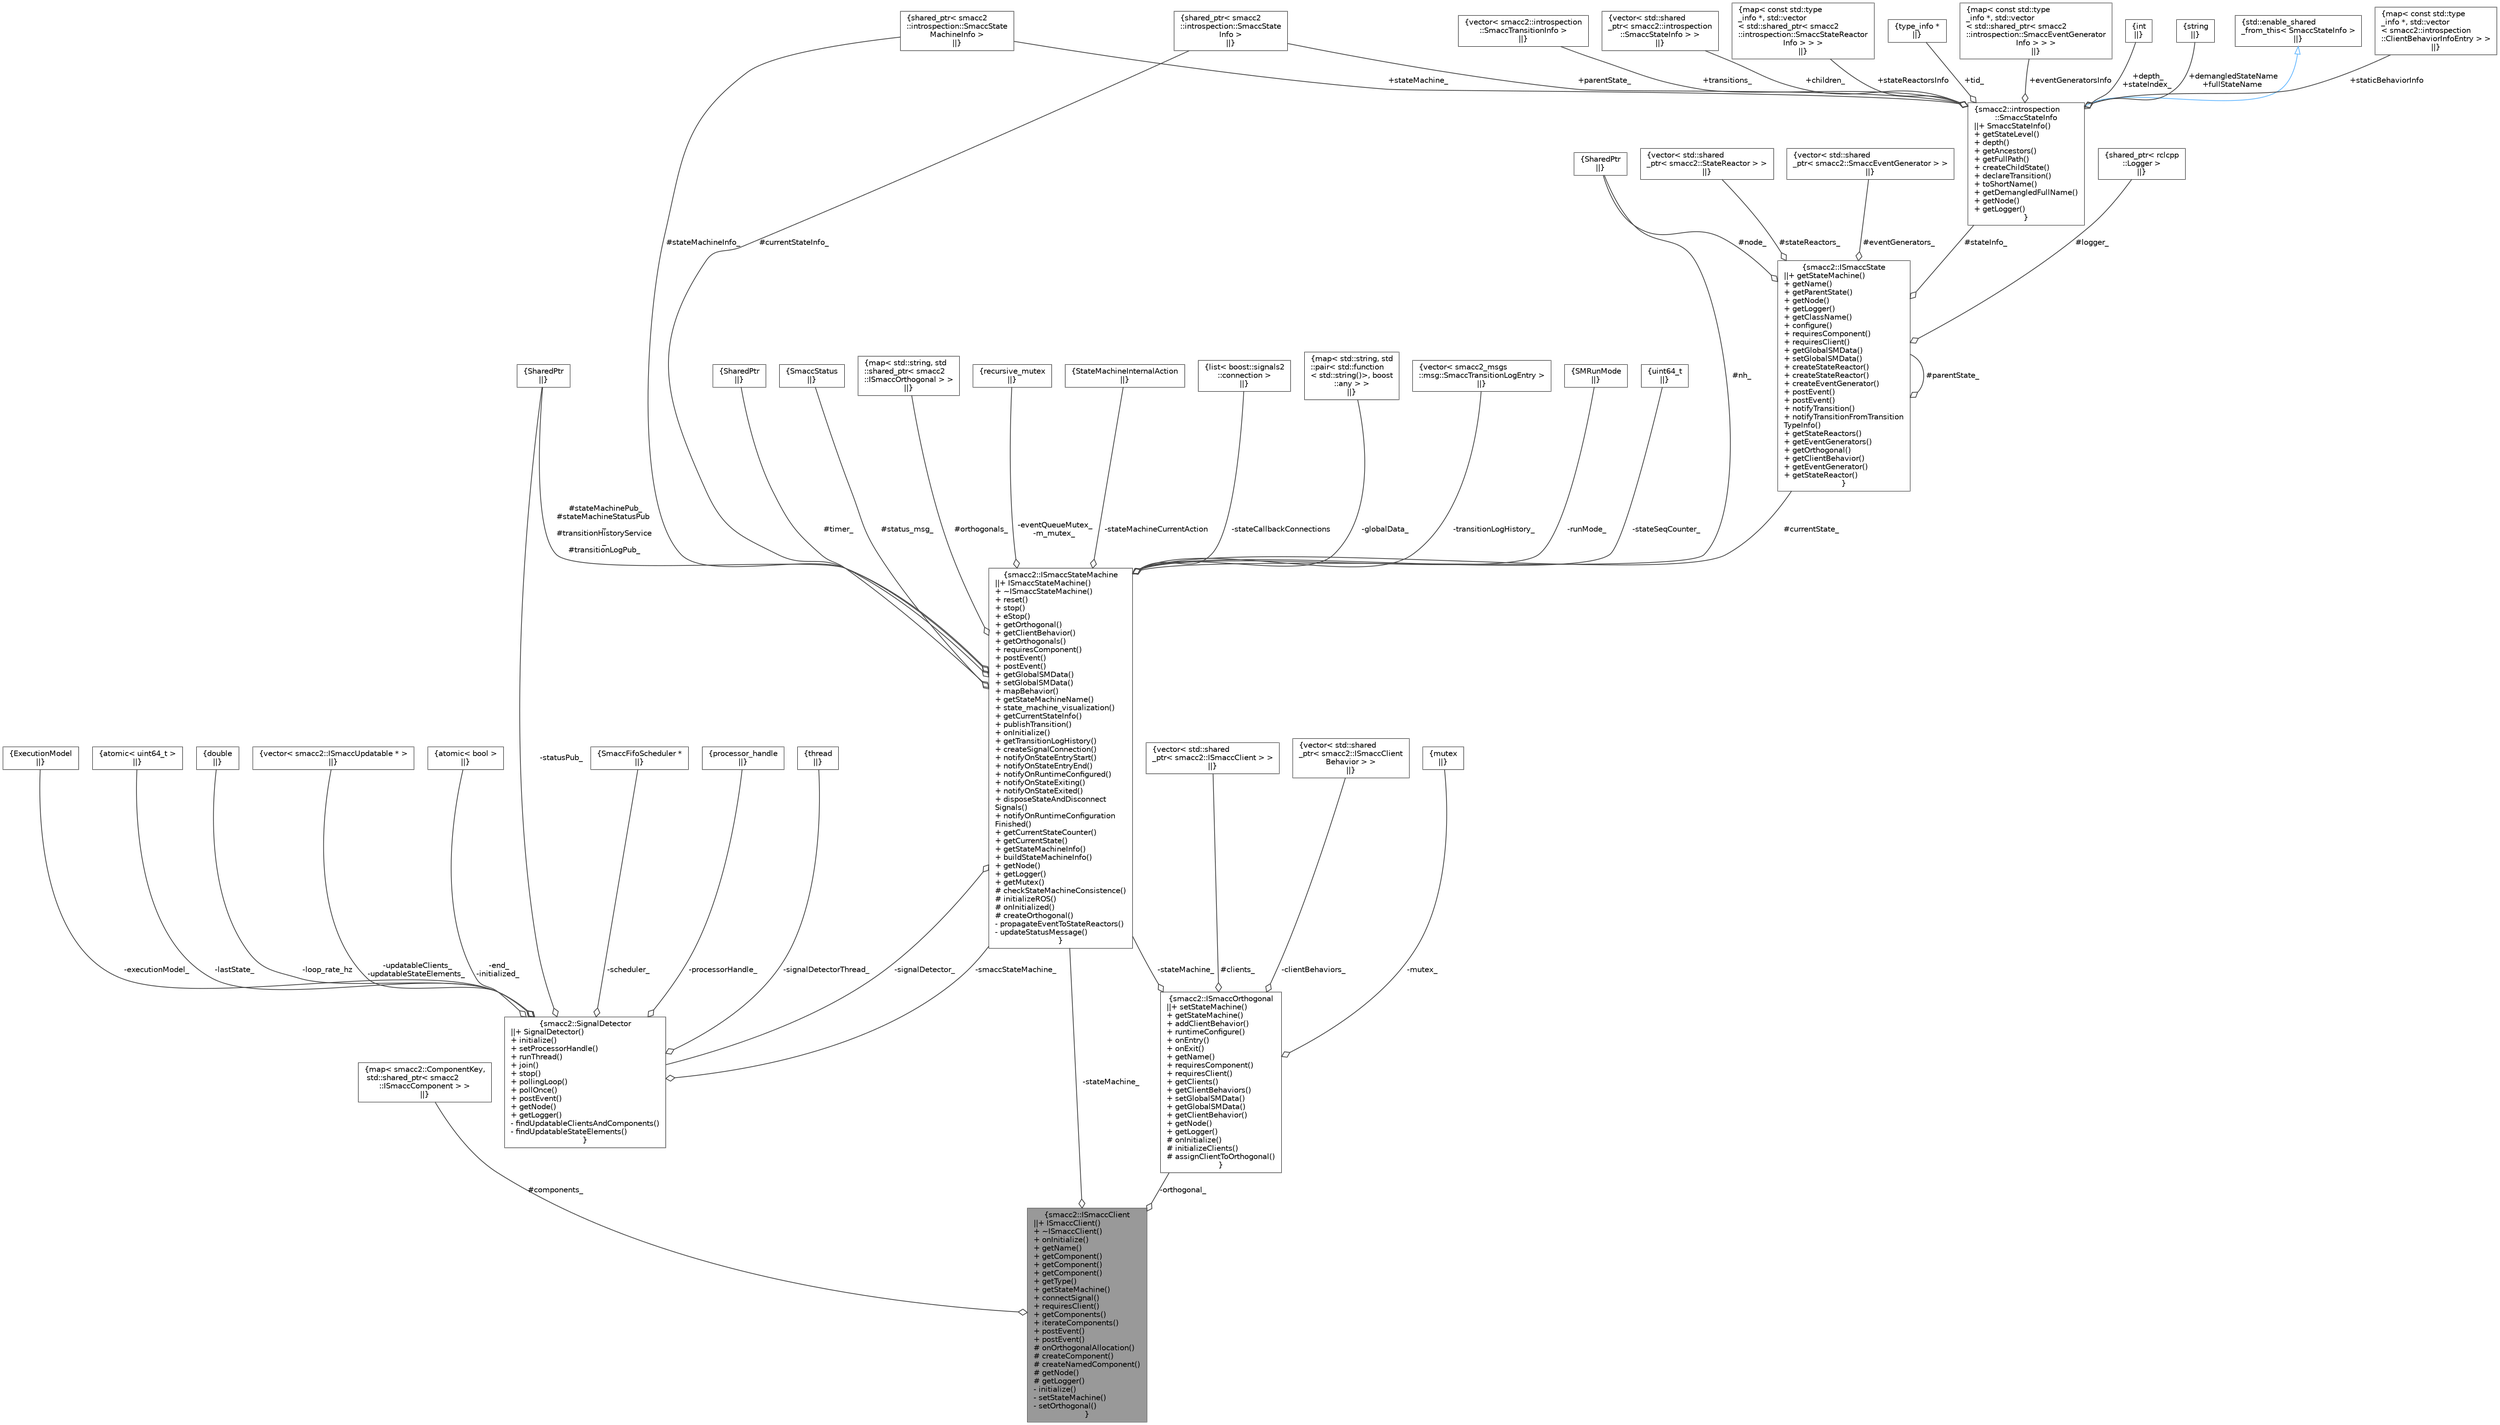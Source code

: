 digraph "smacc2::ISmaccClient"
{
 // LATEX_PDF_SIZE
  bgcolor="transparent";
  edge [fontname=Helvetica,fontsize=10,labelfontname=Helvetica,labelfontsize=10];
  node [fontname=Helvetica,fontsize=10,shape=box,height=0.2,width=0.4];
  Node1 [label="{smacc2::ISmaccClient\n||+ ISmaccClient()\l+ ~ISmaccClient()\l+ onInitialize()\l+ getName()\l+ getComponent()\l+ getComponent()\l+ getComponent()\l+ getType()\l+ getStateMachine()\l+ connectSignal()\l+ requiresClient()\l+ getComponents()\l+ iterateComponents()\l+ postEvent()\l+ postEvent()\l# onOrthogonalAllocation()\l# createComponent()\l# createNamedComponent()\l# getNode()\l# getLogger()\l- initialize()\l- setStateMachine()\l- setOrthogonal()\l}",height=0.2,width=0.4,color="gray40", fillcolor="grey60", style="filled", fontcolor="black",tooltip=" "];
  Node2 -> Node1 [color="grey25",style="solid",label=" #components_" ,arrowhead="odiamond"];
  Node2 [label="{map\< smacc2::ComponentKey,\l std::shared_ptr\< smacc2\l::ISmaccComponent \> \>\n||}",height=0.2,width=0.4,color="gray40", fillcolor="white", style="filled",tooltip=" "];
  Node3 -> Node1 [color="grey25",style="solid",label=" -stateMachine_" ,arrowhead="odiamond"];
  Node3 [label="{smacc2::ISmaccStateMachine\n||+ ISmaccStateMachine()\l+ ~ISmaccStateMachine()\l+ reset()\l+ stop()\l+ eStop()\l+ getOrthogonal()\l+ getClientBehavior()\l+ getOrthogonals()\l+ requiresComponent()\l+ postEvent()\l+ postEvent()\l+ getGlobalSMData()\l+ setGlobalSMData()\l+ mapBehavior()\l+ getStateMachineName()\l+ state_machine_visualization()\l+ getCurrentStateInfo()\l+ publishTransition()\l+ onInitialize()\l+ getTransitionLogHistory()\l+ createSignalConnection()\l+ notifyOnStateEntryStart()\l+ notifyOnStateEntryEnd()\l+ notifyOnRuntimeConfigured()\l+ notifyOnStateExiting()\l+ notifyOnStateExited()\l+ disposeStateAndDisconnect\lSignals()\l+ notifyOnRuntimeConfiguration\lFinished()\l+ getCurrentStateCounter()\l+ getCurrentState()\l+ getStateMachineInfo()\l+ buildStateMachineInfo()\l+ getNode()\l+ getLogger()\l+ getMutex()\l# checkStateMachineConsistence()\l# initializeROS()\l# onInitialized()\l# createOrthogonal()\l- propagateEventToStateReactors()\l- updateStatusMessage()\l}",height=0.2,width=0.4,color="gray40", fillcolor="white", style="filled",URL="$classsmacc2_1_1ISmaccStateMachine.html",tooltip=" "];
  Node4 -> Node3 [color="grey25",style="solid",label=" #nh_" ,arrowhead="odiamond"];
  Node4 [label="{SharedPtr\n||}",height=0.2,width=0.4,color="gray40", fillcolor="white", style="filled",tooltip=" "];
  Node5 -> Node3 [color="grey25",style="solid",label=" #timer_" ,arrowhead="odiamond"];
  Node5 [label="{SharedPtr\n||}",height=0.2,width=0.4,color="gray40", fillcolor="white", style="filled",tooltip=" "];
  Node6 -> Node3 [color="grey25",style="solid",label=" #stateMachinePub_\n#stateMachineStatusPub\l_\n#transitionHistoryService\l_\n#transitionLogPub_" ,arrowhead="odiamond"];
  Node6 [label="{SharedPtr\n||}",height=0.2,width=0.4,color="gray40", fillcolor="white", style="filled",tooltip=" "];
  Node7 -> Node3 [color="grey25",style="solid",label=" #currentState_" ,arrowhead="odiamond"];
  Node7 [label="{smacc2::ISmaccState\n||+ getStateMachine()\l+ getName()\l+ getParentState()\l+ getNode()\l+ getLogger()\l+ getClassName()\l+ configure()\l+ requiresComponent()\l+ requiresClient()\l+ getGlobalSMData()\l+ setGlobalSMData()\l+ createStateReactor()\l+ createStateReactor()\l+ createEventGenerator()\l+ postEvent()\l+ postEvent()\l+ notifyTransition()\l+ notifyTransitionFromTransition\lTypeInfo()\l+ getStateReactors()\l+ getEventGenerators()\l+ getOrthogonal()\l+ getClientBehavior()\l+ getEventGenerator()\l+ getStateReactor()\l}",height=0.2,width=0.4,color="gray40", fillcolor="white", style="filled",URL="$classsmacc2_1_1ISmaccState.html",tooltip=" "];
  Node4 -> Node7 [color="grey25",style="solid",label=" #node_" ,arrowhead="odiamond"];
  Node8 -> Node7 [color="grey25",style="solid",label=" #logger_" ,arrowhead="odiamond"];
  Node8 [label="{shared_ptr\< rclcpp\l::Logger \>\n||}",height=0.2,width=0.4,color="gray40", fillcolor="white", style="filled",tooltip=" "];
  Node9 -> Node7 [color="grey25",style="solid",label=" #stateReactors_" ,arrowhead="odiamond"];
  Node9 [label="{vector\< std::shared\l_ptr\< smacc2::StateReactor \> \>\n||}",height=0.2,width=0.4,color="gray40", fillcolor="white", style="filled",tooltip=" "];
  Node10 -> Node7 [color="grey25",style="solid",label=" #eventGenerators_" ,arrowhead="odiamond"];
  Node10 [label="{vector\< std::shared\l_ptr\< smacc2::SmaccEventGenerator \> \>\n||}",height=0.2,width=0.4,color="gray40", fillcolor="white", style="filled",tooltip=" "];
  Node7 -> Node7 [color="grey25",style="solid",label=" #parentState_" ,arrowhead="odiamond"];
  Node11 -> Node7 [color="grey25",style="solid",label=" #stateInfo_" ,arrowhead="odiamond"];
  Node11 [label="{smacc2::introspection\l::SmaccStateInfo\n||+ SmaccStateInfo()\l+ getStateLevel()\l+ depth()\l+ getAncestors()\l+ getFullPath()\l+ createChildState()\l+ declareTransition()\l+ toShortName()\l+ getDemangledFullName()\l+ getNode()\l+ getLogger()\l}",height=0.2,width=0.4,color="gray40", fillcolor="white", style="filled",URL="$classsmacc2_1_1introspection_1_1SmaccStateInfo.html",tooltip=" "];
  Node12 -> Node11 [dir="back",color="steelblue1",style="solid",arrowtail="onormal"];
  Node12 [label="{std::enable_shared\l_from_this\< SmaccStateInfo \>\n||}",height=0.2,width=0.4,color="gray40", fillcolor="white", style="filled",tooltip=" "];
  Node13 -> Node11 [color="grey25",style="solid",label=" +staticBehaviorInfo" ,arrowhead="odiamond"];
  Node13 [label="{map\< const std::type\l_info *, std::vector\l\< smacc2::introspection\l::ClientBehaviorInfoEntry \> \>\n||}",height=0.2,width=0.4,color="gray40", fillcolor="white", style="filled",tooltip=" "];
  Node14 -> Node11 [color="grey25",style="solid",label=" +stateReactorsInfo" ,arrowhead="odiamond"];
  Node14 [label="{map\< const std::type\l_info *, std::vector\l\< std::shared_ptr\< smacc2\l::introspection::SmaccStateReactor\lInfo \> \> \>\n||}",height=0.2,width=0.4,color="gray40", fillcolor="white", style="filled",tooltip=" "];
  Node15 -> Node11 [color="grey25",style="solid",label=" +eventGeneratorsInfo" ,arrowhead="odiamond"];
  Node15 [label="{map\< const std::type\l_info *, std::vector\l\< std::shared_ptr\< smacc2\l::introspection::SmaccEventGenerator\lInfo \> \> \>\n||}",height=0.2,width=0.4,color="gray40", fillcolor="white", style="filled",tooltip=" "];
  Node16 -> Node11 [color="grey25",style="solid",label=" +depth_\n+stateIndex_" ,arrowhead="odiamond"];
  Node16 [label="{int\n||}",height=0.2,width=0.4,color="gray40", fillcolor="white", style="filled",tooltip=" "];
  Node17 -> Node11 [color="grey25",style="solid",label=" +demangledStateName\n+fullStateName" ,arrowhead="odiamond"];
  Node17 [label="{string\n||}",height=0.2,width=0.4,color="gray40", fillcolor="white", style="filled",tooltip=" "];
  Node18 -> Node11 [color="grey25",style="solid",label=" +stateMachine_" ,arrowhead="odiamond"];
  Node18 [label="{shared_ptr\< smacc2\l::introspection::SmaccState\lMachineInfo \>\n||}",height=0.2,width=0.4,color="gray40", fillcolor="white", style="filled",tooltip=" "];
  Node19 -> Node11 [color="grey25",style="solid",label=" +parentState_" ,arrowhead="odiamond"];
  Node19 [label="{shared_ptr\< smacc2\l::introspection::SmaccState\lInfo \>\n||}",height=0.2,width=0.4,color="gray40", fillcolor="white", style="filled",tooltip=" "];
  Node20 -> Node11 [color="grey25",style="solid",label=" +transitions_" ,arrowhead="odiamond"];
  Node20 [label="{vector\< smacc2::introspection\l::SmaccTransitionInfo \>\n||}",height=0.2,width=0.4,color="gray40", fillcolor="white", style="filled",tooltip=" "];
  Node21 -> Node11 [color="grey25",style="solid",label=" +children_" ,arrowhead="odiamond"];
  Node21 [label="{vector\< std::shared\l_ptr\< smacc2::introspection\l::SmaccStateInfo \> \>\n||}",height=0.2,width=0.4,color="gray40", fillcolor="white", style="filled",tooltip=" "];
  Node22 -> Node11 [color="grey25",style="solid",label=" +tid_" ,arrowhead="odiamond"];
  Node22 [label="{type_info *\n||}",height=0.2,width=0.4,color="gray40", fillcolor="white", style="filled",tooltip=" "];
  Node19 -> Node3 [color="grey25",style="solid",label=" #currentStateInfo_" ,arrowhead="odiamond"];
  Node23 -> Node3 [color="grey25",style="solid",label=" #status_msg_" ,arrowhead="odiamond"];
  Node23 [label="{SmaccStatus\n||}",height=0.2,width=0.4,color="gray40", fillcolor="white", style="filled",tooltip=" "];
  Node24 -> Node3 [color="grey25",style="solid",label=" #orthogonals_" ,arrowhead="odiamond"];
  Node24 [label="{map\< std::string, std\l::shared_ptr\< smacc2\l::ISmaccOrthogonal \> \>\n||}",height=0.2,width=0.4,color="gray40", fillcolor="white", style="filled",tooltip=" "];
  Node18 -> Node3 [color="grey25",style="solid",label=" #stateMachineInfo_" ,arrowhead="odiamond"];
  Node25 -> Node3 [color="grey25",style="solid",label=" -eventQueueMutex_\n-m_mutex_" ,arrowhead="odiamond"];
  Node25 [label="{recursive_mutex\n||}",height=0.2,width=0.4,color="gray40", fillcolor="white", style="filled",tooltip=" "];
  Node26 -> Node3 [color="grey25",style="solid",label=" -stateMachineCurrentAction" ,arrowhead="odiamond"];
  Node26 [label="{StateMachineInternalAction\n||}",height=0.2,width=0.4,color="gray40", fillcolor="white", style="filled",tooltip=" "];
  Node27 -> Node3 [color="grey25",style="solid",label=" -stateCallbackConnections" ,arrowhead="odiamond"];
  Node27 [label="{list\< boost::signals2\l::connection \>\n||}",height=0.2,width=0.4,color="gray40", fillcolor="white", style="filled",tooltip=" "];
  Node28 -> Node3 [color="grey25",style="solid",label=" -globalData_" ,arrowhead="odiamond"];
  Node28 [label="{map\< std::string, std\l::pair\< std::function\l\< std::string()\>, boost\l::any \> \>\n||}",height=0.2,width=0.4,color="gray40", fillcolor="white", style="filled",tooltip=" "];
  Node29 -> Node3 [color="grey25",style="solid",label=" -transitionLogHistory_" ,arrowhead="odiamond"];
  Node29 [label="{vector\< smacc2_msgs\l::msg::SmaccTransitionLogEntry \>\n||}",height=0.2,width=0.4,color="gray40", fillcolor="white", style="filled",tooltip=" "];
  Node30 -> Node3 [color="grey25",style="solid",label=" -runMode_" ,arrowhead="odiamond"];
  Node30 [label="{SMRunMode\n||}",height=0.2,width=0.4,color="gray40", fillcolor="white", style="filled",tooltip=" "];
  Node31 -> Node3 [color="grey25",style="solid",label=" -signalDetector_" ,arrowhead="odiamond"];
  Node31 [label="{smacc2::SignalDetector\n||+ SignalDetector()\l+ initialize()\l+ setProcessorHandle()\l+ runThread()\l+ join()\l+ stop()\l+ pollingLoop()\l+ pollOnce()\l+ postEvent()\l+ getNode()\l+ getLogger()\l- findUpdatableClientsAndComponents()\l- findUpdatableStateElements()\l}",height=0.2,width=0.4,color="gray40", fillcolor="white", style="filled",URL="$classsmacc2_1_1SignalDetector.html",tooltip=" "];
  Node3 -> Node31 [color="grey25",style="solid",label=" -smaccStateMachine_" ,arrowhead="odiamond"];
  Node32 -> Node31 [color="grey25",style="solid",label=" -updatableClients_\n-updatableStateElements_" ,arrowhead="odiamond"];
  Node32 [label="{vector\< smacc2::ISmaccUpdatable * \>\n||}",height=0.2,width=0.4,color="gray40", fillcolor="white", style="filled",tooltip=" "];
  Node33 -> Node31 [color="grey25",style="solid",label=" -lastState_" ,arrowhead="odiamond"];
  Node33 [label="{atomic\< uint64_t \>\n||}",height=0.2,width=0.4,color="gray40", fillcolor="white", style="filled",tooltip=" "];
  Node34 -> Node31 [color="grey25",style="solid",label=" -loop_rate_hz" ,arrowhead="odiamond"];
  Node34 [label="{double\n||}",height=0.2,width=0.4,color="gray40", fillcolor="white", style="filled",tooltip=" "];
  Node35 -> Node31 [color="grey25",style="solid",label=" -end_\n-initialized_" ,arrowhead="odiamond"];
  Node35 [label="{atomic\< bool \>\n||}",height=0.2,width=0.4,color="gray40", fillcolor="white", style="filled",tooltip=" "];
  Node6 -> Node31 [color="grey25",style="solid",label=" -statusPub_" ,arrowhead="odiamond"];
  Node36 -> Node31 [color="grey25",style="solid",label=" -scheduler_" ,arrowhead="odiamond"];
  Node36 [label="{SmaccFifoScheduler *\n||}",height=0.2,width=0.4,color="gray40", fillcolor="white", style="filled",tooltip=" "];
  Node37 -> Node31 [color="grey25",style="solid",label=" -processorHandle_" ,arrowhead="odiamond"];
  Node37 [label="{processor_handle\n||}",height=0.2,width=0.4,color="gray40", fillcolor="white", style="filled",tooltip=" "];
  Node38 -> Node31 [color="grey25",style="solid",label=" -signalDetectorThread_" ,arrowhead="odiamond"];
  Node38 [label="{thread\n||}",height=0.2,width=0.4,color="gray40", fillcolor="white", style="filled",tooltip=" "];
  Node39 -> Node31 [color="grey25",style="solid",label=" -executionModel_" ,arrowhead="odiamond"];
  Node39 [label="{ExecutionModel\n||}",height=0.2,width=0.4,color="gray40", fillcolor="white", style="filled",tooltip=" "];
  Node40 -> Node3 [color="grey25",style="solid",label=" -stateSeqCounter_" ,arrowhead="odiamond"];
  Node40 [label="{uint64_t\n||}",height=0.2,width=0.4,color="gray40", fillcolor="white", style="filled",tooltip=" "];
  Node41 -> Node1 [color="grey25",style="solid",label=" -orthogonal_" ,arrowhead="odiamond"];
  Node41 [label="{smacc2::ISmaccOrthogonal\n||+ setStateMachine()\l+ getStateMachine()\l+ addClientBehavior()\l+ runtimeConfigure()\l+ onEntry()\l+ onExit()\l+ getName()\l+ requiresComponent()\l+ requiresClient()\l+ getClients()\l+ getClientBehaviors()\l+ setGlobalSMData()\l+ getGlobalSMData()\l+ getClientBehavior()\l+ getNode()\l+ getLogger()\l# onInitialize()\l# initializeClients()\l# assignClientToOrthogonal()\l}",height=0.2,width=0.4,color="gray40", fillcolor="white", style="filled",URL="$classsmacc2_1_1ISmaccOrthogonal.html",tooltip=" "];
  Node42 -> Node41 [color="grey25",style="solid",label=" #clients_" ,arrowhead="odiamond"];
  Node42 [label="{vector\< std::shared\l_ptr\< smacc2::ISmaccClient \> \>\n||}",height=0.2,width=0.4,color="gray40", fillcolor="white", style="filled",tooltip=" "];
  Node3 -> Node41 [color="grey25",style="solid",label=" -stateMachine_" ,arrowhead="odiamond"];
  Node43 -> Node41 [color="grey25",style="solid",label=" -clientBehaviors_" ,arrowhead="odiamond"];
  Node43 [label="{vector\< std::shared\l_ptr\< smacc2::ISmaccClient\lBehavior \> \>\n||}",height=0.2,width=0.4,color="gray40", fillcolor="white", style="filled",tooltip=" "];
  Node44 -> Node41 [color="grey25",style="solid",label=" -mutex_" ,arrowhead="odiamond"];
  Node44 [label="{mutex\n||}",height=0.2,width=0.4,color="gray40", fillcolor="white", style="filled",tooltip=" "];
}
